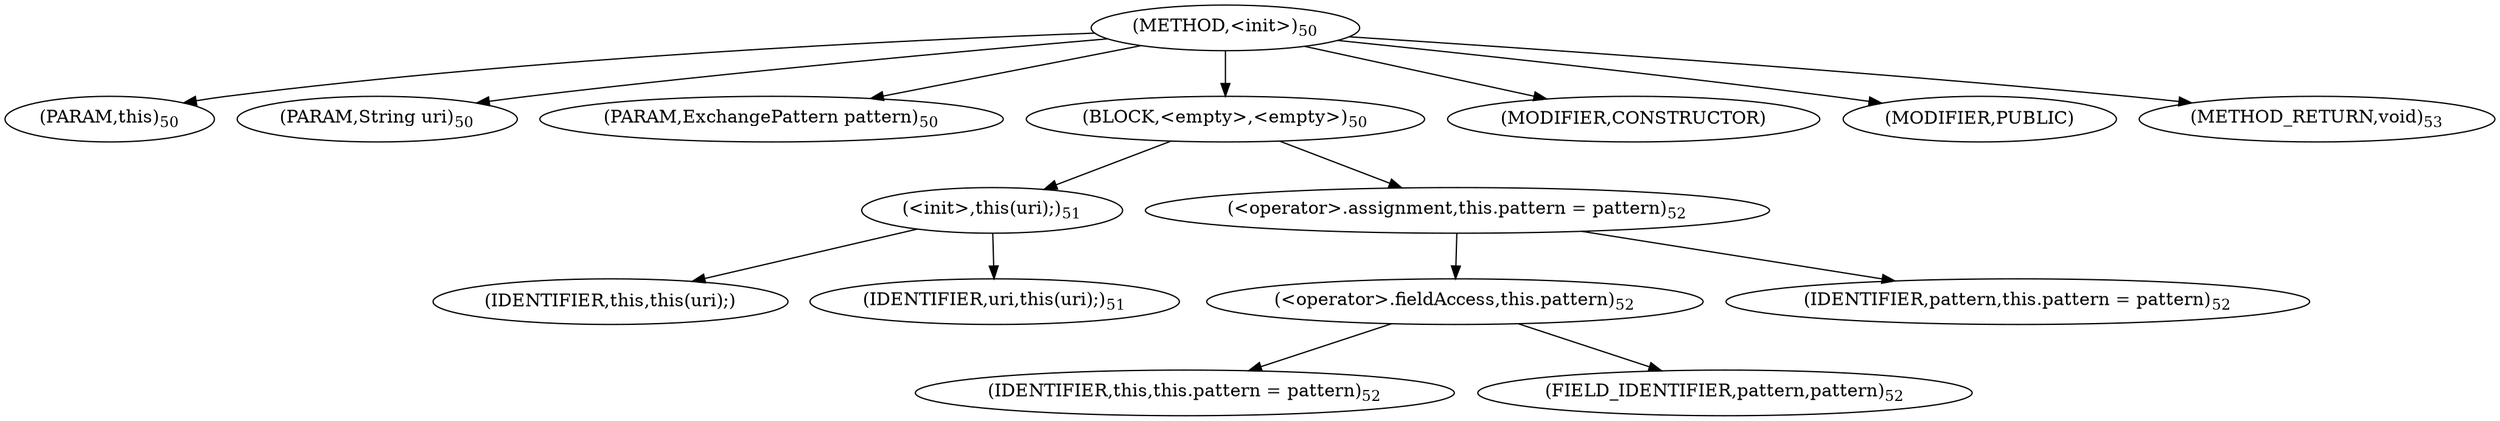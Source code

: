 digraph "&lt;init&gt;" {  
"51" [label = <(METHOD,&lt;init&gt;)<SUB>50</SUB>> ]
"8" [label = <(PARAM,this)<SUB>50</SUB>> ]
"52" [label = <(PARAM,String uri)<SUB>50</SUB>> ]
"53" [label = <(PARAM,ExchangePattern pattern)<SUB>50</SUB>> ]
"54" [label = <(BLOCK,&lt;empty&gt;,&lt;empty&gt;)<SUB>50</SUB>> ]
"55" [label = <(&lt;init&gt;,this(uri);)<SUB>51</SUB>> ]
"7" [label = <(IDENTIFIER,this,this(uri);)> ]
"56" [label = <(IDENTIFIER,uri,this(uri);)<SUB>51</SUB>> ]
"57" [label = <(&lt;operator&gt;.assignment,this.pattern = pattern)<SUB>52</SUB>> ]
"58" [label = <(&lt;operator&gt;.fieldAccess,this.pattern)<SUB>52</SUB>> ]
"9" [label = <(IDENTIFIER,this,this.pattern = pattern)<SUB>52</SUB>> ]
"59" [label = <(FIELD_IDENTIFIER,pattern,pattern)<SUB>52</SUB>> ]
"60" [label = <(IDENTIFIER,pattern,this.pattern = pattern)<SUB>52</SUB>> ]
"61" [label = <(MODIFIER,CONSTRUCTOR)> ]
"62" [label = <(MODIFIER,PUBLIC)> ]
"63" [label = <(METHOD_RETURN,void)<SUB>53</SUB>> ]
  "51" -> "8" 
  "51" -> "52" 
  "51" -> "53" 
  "51" -> "54" 
  "51" -> "61" 
  "51" -> "62" 
  "51" -> "63" 
  "54" -> "55" 
  "54" -> "57" 
  "55" -> "7" 
  "55" -> "56" 
  "57" -> "58" 
  "57" -> "60" 
  "58" -> "9" 
  "58" -> "59" 
}
